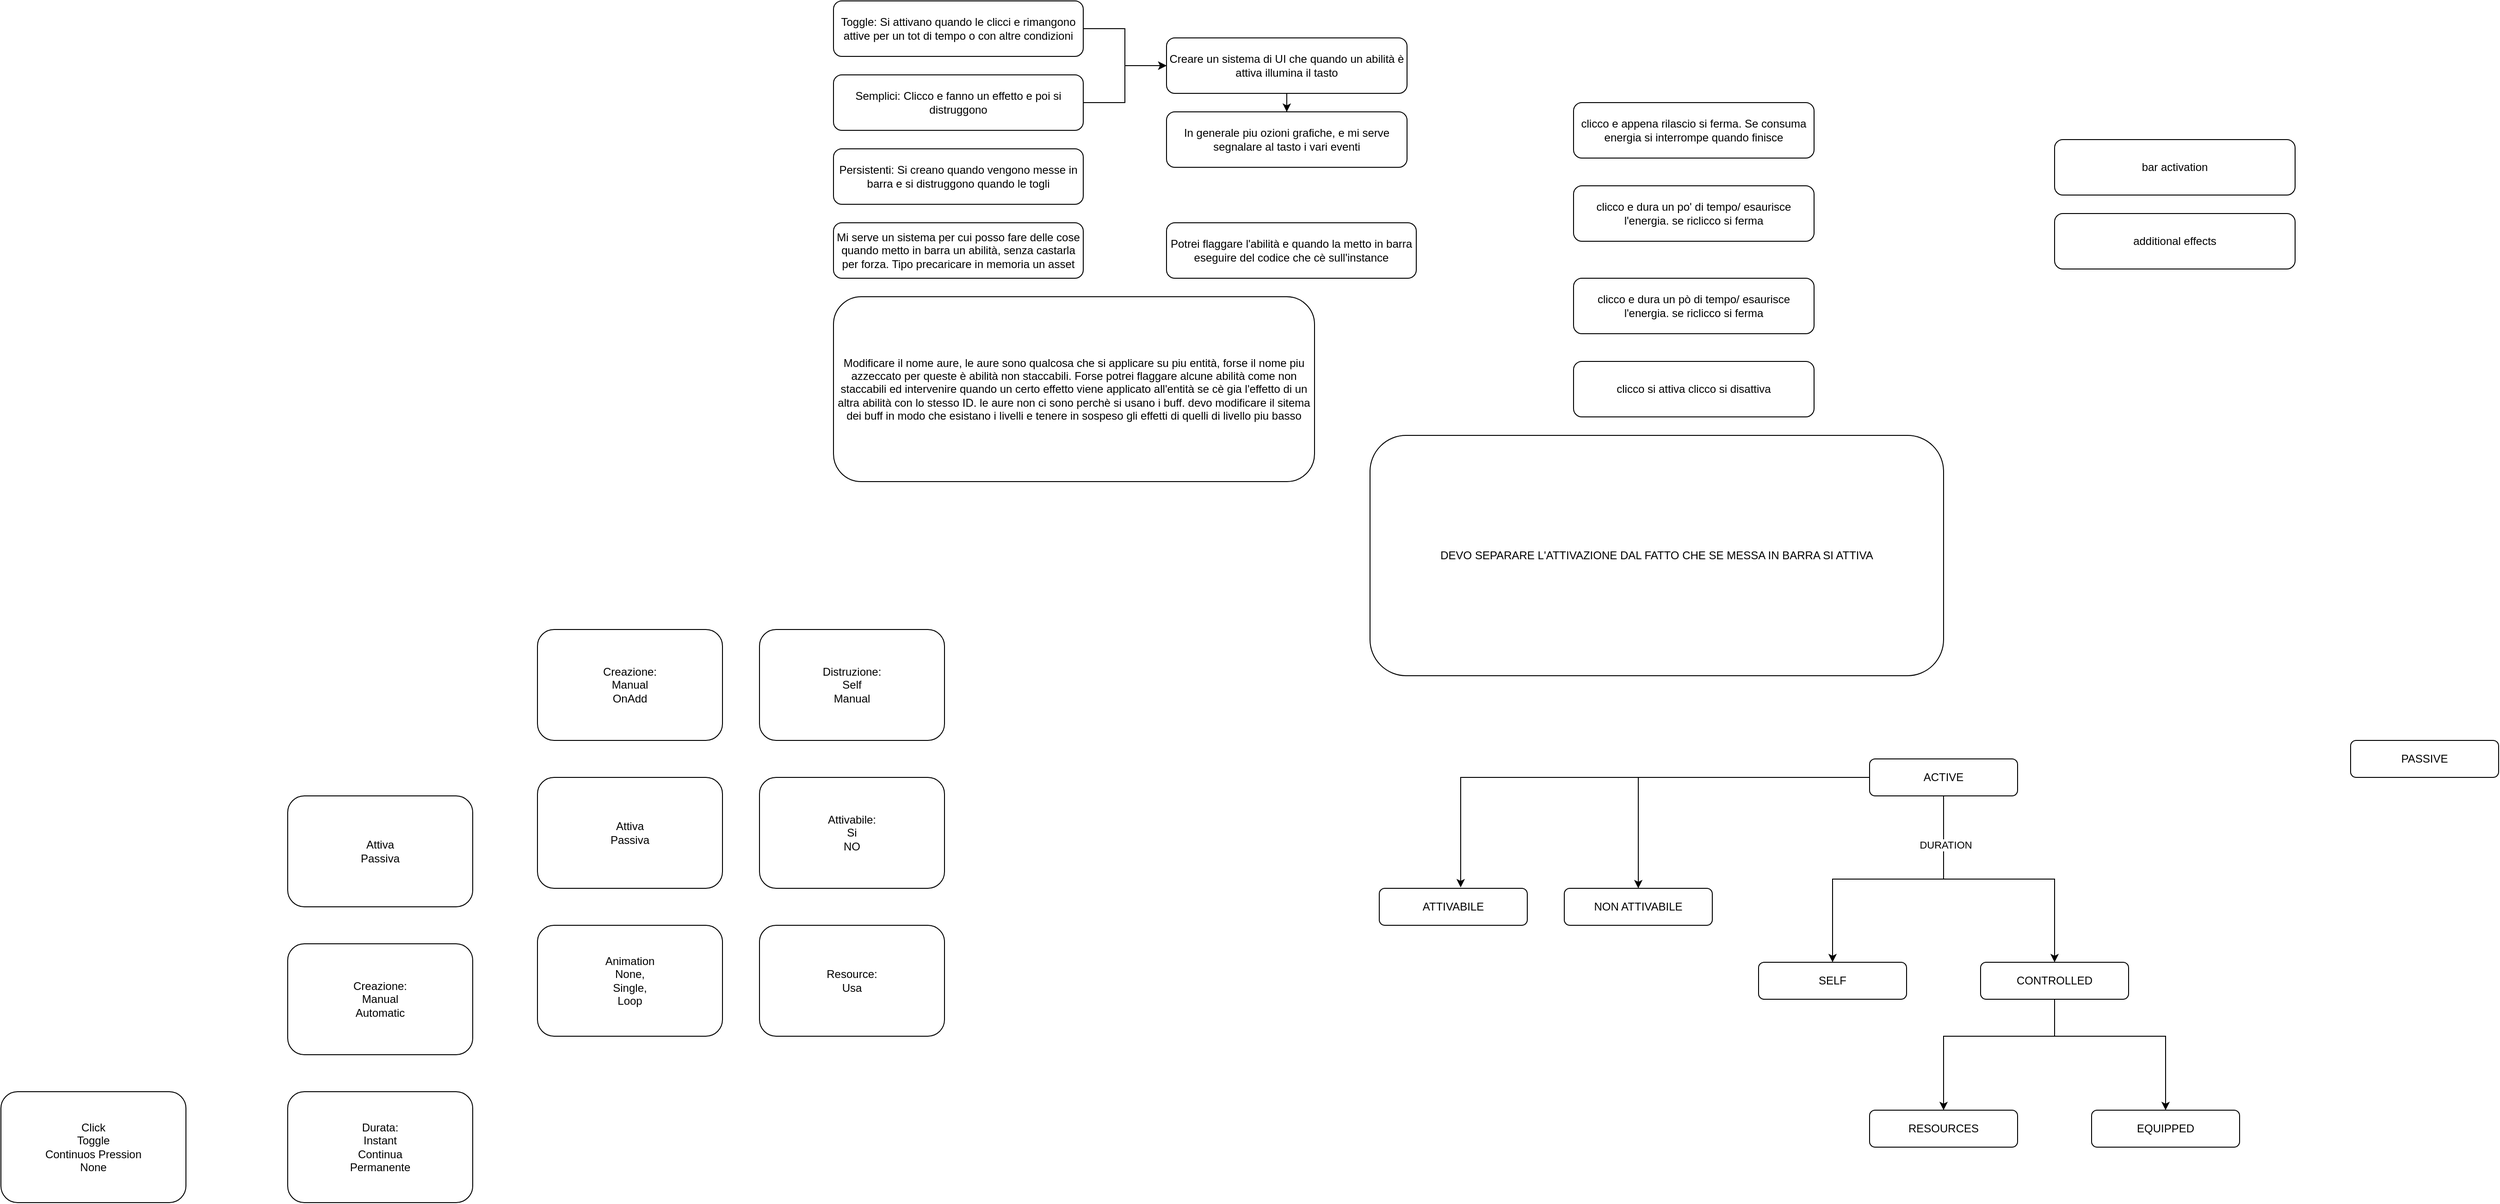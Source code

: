 <mxfile version="22.1.0" type="github">
  <diagram name="Pagina-1" id="E0xMtBlN9NAYeZpKMJQF">
    <mxGraphModel dx="6254" dy="1110" grid="1" gridSize="10" guides="1" tooltips="1" connect="1" arrows="1" fold="1" page="1" pageScale="1" pageWidth="3300" pageHeight="4681" math="0" shadow="0">
      <root>
        <mxCell id="0" />
        <mxCell id="1" parent="0" />
        <mxCell id="q0RYgWVlS3sF2ayHj2EA-7" style="edgeStyle=orthogonalEdgeStyle;rounded=0;orthogonalLoop=1;jettySize=auto;html=1;entryX=0;entryY=0.5;entryDx=0;entryDy=0;" parent="1" source="q0RYgWVlS3sF2ayHj2EA-1" target="q0RYgWVlS3sF2ayHj2EA-6" edge="1">
          <mxGeometry relative="1" as="geometry" />
        </mxCell>
        <mxCell id="q0RYgWVlS3sF2ayHj2EA-1" value="Semplici: Clicco e fanno un effetto e poi si distruggono" style="rounded=1;whiteSpace=wrap;html=1;" parent="1" vertex="1">
          <mxGeometry x="480" y="200" width="270" height="60" as="geometry" />
        </mxCell>
        <mxCell id="q0RYgWVlS3sF2ayHj2EA-2" value="Persistenti: Si creano quando vengono messe in barra e si distruggono quando le togli" style="rounded=1;whiteSpace=wrap;html=1;" parent="1" vertex="1">
          <mxGeometry x="480" y="280" width="270" height="60" as="geometry" />
        </mxCell>
        <mxCell id="q0RYgWVlS3sF2ayHj2EA-8" style="edgeStyle=orthogonalEdgeStyle;rounded=0;orthogonalLoop=1;jettySize=auto;html=1;entryX=0;entryY=0.5;entryDx=0;entryDy=0;" parent="1" source="q0RYgWVlS3sF2ayHj2EA-3" target="q0RYgWVlS3sF2ayHj2EA-6" edge="1">
          <mxGeometry relative="1" as="geometry" />
        </mxCell>
        <mxCell id="q0RYgWVlS3sF2ayHj2EA-3" value="Toggle: Si attivano quando le clicci e rimangono attive per un tot di tempo o con altre condizioni" style="rounded=1;whiteSpace=wrap;html=1;" parent="1" vertex="1">
          <mxGeometry x="480" y="120" width="270" height="60" as="geometry" />
        </mxCell>
        <mxCell id="q0RYgWVlS3sF2ayHj2EA-13" style="edgeStyle=orthogonalEdgeStyle;rounded=0;orthogonalLoop=1;jettySize=auto;html=1;entryX=0.5;entryY=0;entryDx=0;entryDy=0;" parent="1" source="q0RYgWVlS3sF2ayHj2EA-6" target="q0RYgWVlS3sF2ayHj2EA-11" edge="1">
          <mxGeometry relative="1" as="geometry" />
        </mxCell>
        <mxCell id="q0RYgWVlS3sF2ayHj2EA-6" value="Creare un sistema di UI che quando un abilità è attiva illumina il tasto" style="rounded=1;whiteSpace=wrap;html=1;" parent="1" vertex="1">
          <mxGeometry x="840" y="160" width="260" height="60" as="geometry" />
        </mxCell>
        <mxCell id="q0RYgWVlS3sF2ayHj2EA-9" value="Modificare il nome aure, le aure sono qualcosa che si applicare su piu entità, forse il nome piu azzeccato per queste è abilità non staccabili. Forse potrei flaggare alcune abilità come non staccabili ed intervenire quando un certo effetto viene applicato all&#39;entità se cè gia l&#39;effetto di un altra abilità con lo stesso ID. le aure non ci sono perchè si usano i buff. devo modificare il sitema dei buff in modo che esistano i livelli e tenere in sospeso gli effetti di quelli di livello piu basso" style="rounded=1;whiteSpace=wrap;html=1;" parent="1" vertex="1">
          <mxGeometry x="480" y="440" width="520" height="200" as="geometry" />
        </mxCell>
        <mxCell id="q0RYgWVlS3sF2ayHj2EA-10" value="Mi serve un sistema per cui posso fare delle cose quando metto in barra un abilità, senza castarla per forza. Tipo precaricare in memoria un asset" style="rounded=1;whiteSpace=wrap;html=1;" parent="1" vertex="1">
          <mxGeometry x="480" y="360" width="270" height="60" as="geometry" />
        </mxCell>
        <mxCell id="q0RYgWVlS3sF2ayHj2EA-11" value="In generale piu ozioni grafiche, e mi serve segnalare al tasto i vari eventi" style="rounded=1;whiteSpace=wrap;html=1;" parent="1" vertex="1">
          <mxGeometry x="840" y="240" width="260" height="60" as="geometry" />
        </mxCell>
        <mxCell id="q0RYgWVlS3sF2ayHj2EA-14" value="Potrei flaggare l&#39;abilità e quando la metto in barra eseguire del codice che cè sull&#39;instance" style="rounded=1;whiteSpace=wrap;html=1;" parent="1" vertex="1">
          <mxGeometry x="840" y="360" width="270" height="60" as="geometry" />
        </mxCell>
        <mxCell id="c5mWOpyMaog_NobVpsDX-1" value="clicco e appena rilascio si ferma. Se consuma energia si interrompe quando finisce" style="rounded=1;whiteSpace=wrap;html=1;" parent="1" vertex="1">
          <mxGeometry x="1280" y="230" width="260" height="60" as="geometry" />
        </mxCell>
        <mxCell id="c5mWOpyMaog_NobVpsDX-2" value="clicco e dura un po&#39; di tempo/ esaurisce l&#39;energia. se riclicco si ferma" style="rounded=1;whiteSpace=wrap;html=1;" parent="1" vertex="1">
          <mxGeometry x="1280" y="320" width="260" height="60" as="geometry" />
        </mxCell>
        <mxCell id="c5mWOpyMaog_NobVpsDX-3" value="clicco e dura un pò di tempo/ esaurisce l&#39;energia. se riclicco si ferma" style="rounded=1;whiteSpace=wrap;html=1;" parent="1" vertex="1">
          <mxGeometry x="1280" y="420" width="260" height="60" as="geometry" />
        </mxCell>
        <mxCell id="c5mWOpyMaog_NobVpsDX-4" value="clicco si attiva clicco si disattiva" style="rounded=1;whiteSpace=wrap;html=1;" parent="1" vertex="1">
          <mxGeometry x="1280" y="510" width="260" height="60" as="geometry" />
        </mxCell>
        <mxCell id="c5mWOpyMaog_NobVpsDX-5" value="DEVO SEPARARE L&#39;ATTIVAZIONE DAL FATTO CHE SE MESSA IN BARRA SI ATTIVA" style="rounded=1;whiteSpace=wrap;html=1;" parent="1" vertex="1">
          <mxGeometry x="1060" y="590" width="620" height="260" as="geometry" />
        </mxCell>
        <mxCell id="c5mWOpyMaog_NobVpsDX-6" value="bar activation" style="rounded=1;whiteSpace=wrap;html=1;" parent="1" vertex="1">
          <mxGeometry x="1800" y="270" width="260" height="60" as="geometry" />
        </mxCell>
        <mxCell id="c5mWOpyMaog_NobVpsDX-7" value="additional effects" style="rounded=1;whiteSpace=wrap;html=1;" parent="1" vertex="1">
          <mxGeometry x="1800" y="350" width="260" height="60" as="geometry" />
        </mxCell>
        <mxCell id="nA7UWtOTdye0MC2vxn6r-1" value="Attiva&lt;br&gt;Passiva" style="rounded=1;whiteSpace=wrap;html=1;" vertex="1" parent="1">
          <mxGeometry x="-110" y="980" width="200" height="120" as="geometry" />
        </mxCell>
        <mxCell id="nA7UWtOTdye0MC2vxn6r-2" value="Creazione:&lt;br&gt;Manual&lt;br&gt;Automatic" style="rounded=1;whiteSpace=wrap;html=1;" vertex="1" parent="1">
          <mxGeometry x="-110" y="1140" width="200" height="120" as="geometry" />
        </mxCell>
        <mxCell id="nA7UWtOTdye0MC2vxn6r-3" value="Durata:&lt;br&gt;Instant&lt;br&gt;Continua&lt;br&gt;Permanente" style="rounded=1;whiteSpace=wrap;html=1;" vertex="1" parent="1">
          <mxGeometry x="-110" y="1300" width="200" height="120" as="geometry" />
        </mxCell>
        <mxCell id="nA7UWtOTdye0MC2vxn6r-4" value="Click&lt;br&gt;Toggle&lt;br&gt;Continuos Pression&lt;br&gt;None" style="rounded=1;whiteSpace=wrap;html=1;" vertex="1" parent="1">
          <mxGeometry x="-420" y="1300" width="200" height="120" as="geometry" />
        </mxCell>
        <mxCell id="nA7UWtOTdye0MC2vxn6r-6" value="Distruzione:&lt;br&gt;Self&lt;br&gt;Manual" style="rounded=1;whiteSpace=wrap;html=1;" vertex="1" parent="1">
          <mxGeometry x="400" y="800" width="200" height="120" as="geometry" />
        </mxCell>
        <mxCell id="nA7UWtOTdye0MC2vxn6r-7" value="Creazione:&lt;br&gt;Manual&lt;br&gt;OnAdd" style="rounded=1;whiteSpace=wrap;html=1;" vertex="1" parent="1">
          <mxGeometry x="160" y="800" width="200" height="120" as="geometry" />
        </mxCell>
        <mxCell id="nA7UWtOTdye0MC2vxn6r-8" value="Resource:&lt;br&gt;Usa" style="rounded=1;whiteSpace=wrap;html=1;" vertex="1" parent="1">
          <mxGeometry x="400" y="1120" width="200" height="120" as="geometry" />
        </mxCell>
        <mxCell id="nA7UWtOTdye0MC2vxn6r-9" value="Attiva&lt;br&gt;Passiva" style="rounded=1;whiteSpace=wrap;html=1;" vertex="1" parent="1">
          <mxGeometry x="160" y="960" width="200" height="120" as="geometry" />
        </mxCell>
        <mxCell id="nA7UWtOTdye0MC2vxn6r-15" style="edgeStyle=orthogonalEdgeStyle;rounded=0;orthogonalLoop=1;jettySize=auto;html=1;entryX=0.5;entryY=0;entryDx=0;entryDy=0;" edge="1" parent="1" source="nA7UWtOTdye0MC2vxn6r-10" target="nA7UWtOTdye0MC2vxn6r-13">
          <mxGeometry relative="1" as="geometry" />
        </mxCell>
        <mxCell id="nA7UWtOTdye0MC2vxn6r-16" style="edgeStyle=orthogonalEdgeStyle;rounded=0;orthogonalLoop=1;jettySize=auto;html=1;entryX=0.5;entryY=0;entryDx=0;entryDy=0;" edge="1" parent="1" source="nA7UWtOTdye0MC2vxn6r-10" target="nA7UWtOTdye0MC2vxn6r-14">
          <mxGeometry relative="1" as="geometry" />
        </mxCell>
        <mxCell id="nA7UWtOTdye0MC2vxn6r-23" value="DURATION" style="edgeLabel;html=1;align=center;verticalAlign=middle;resizable=0;points=[];" vertex="1" connectable="0" parent="nA7UWtOTdye0MC2vxn6r-16">
          <mxGeometry x="-0.647" y="2" relative="1" as="geometry">
            <mxPoint as="offset" />
          </mxGeometry>
        </mxCell>
        <mxCell id="nA7UWtOTdye0MC2vxn6r-27" style="edgeStyle=orthogonalEdgeStyle;rounded=0;orthogonalLoop=1;jettySize=auto;html=1;entryX=0.5;entryY=0;entryDx=0;entryDy=0;" edge="1" parent="1" source="nA7UWtOTdye0MC2vxn6r-10" target="nA7UWtOTdye0MC2vxn6r-25">
          <mxGeometry relative="1" as="geometry" />
        </mxCell>
        <mxCell id="nA7UWtOTdye0MC2vxn6r-10" value="ACTIVE" style="rounded=1;whiteSpace=wrap;html=1;" vertex="1" parent="1">
          <mxGeometry x="1600" y="940" width="160" height="40" as="geometry" />
        </mxCell>
        <mxCell id="nA7UWtOTdye0MC2vxn6r-11" value="PASSIVE" style="rounded=1;whiteSpace=wrap;html=1;" vertex="1" parent="1">
          <mxGeometry x="2120" y="920" width="160" height="40" as="geometry" />
        </mxCell>
        <mxCell id="nA7UWtOTdye0MC2vxn6r-13" value="SELF" style="rounded=1;whiteSpace=wrap;html=1;" vertex="1" parent="1">
          <mxGeometry x="1480" y="1160" width="160" height="40" as="geometry" />
        </mxCell>
        <mxCell id="nA7UWtOTdye0MC2vxn6r-20" style="edgeStyle=orthogonalEdgeStyle;rounded=0;orthogonalLoop=1;jettySize=auto;html=1;" edge="1" parent="1" source="nA7UWtOTdye0MC2vxn6r-14" target="nA7UWtOTdye0MC2vxn6r-19">
          <mxGeometry relative="1" as="geometry">
            <Array as="points">
              <mxPoint x="1800" y="1240" />
              <mxPoint x="1920" y="1240" />
            </Array>
          </mxGeometry>
        </mxCell>
        <mxCell id="nA7UWtOTdye0MC2vxn6r-21" style="edgeStyle=orthogonalEdgeStyle;rounded=0;orthogonalLoop=1;jettySize=auto;html=1;" edge="1" parent="1" source="nA7UWtOTdye0MC2vxn6r-14" target="nA7UWtOTdye0MC2vxn6r-18">
          <mxGeometry relative="1" as="geometry">
            <Array as="points">
              <mxPoint x="1800" y="1240" />
              <mxPoint x="1680" y="1240" />
            </Array>
          </mxGeometry>
        </mxCell>
        <mxCell id="nA7UWtOTdye0MC2vxn6r-14" value="CONTROLLED&lt;br&gt;" style="rounded=1;whiteSpace=wrap;html=1;" vertex="1" parent="1">
          <mxGeometry x="1720" y="1160" width="160" height="40" as="geometry" />
        </mxCell>
        <mxCell id="nA7UWtOTdye0MC2vxn6r-18" value="RESOURCES" style="rounded=1;whiteSpace=wrap;html=1;" vertex="1" parent="1">
          <mxGeometry x="1600" y="1320" width="160" height="40" as="geometry" />
        </mxCell>
        <mxCell id="nA7UWtOTdye0MC2vxn6r-19" value="EQUIPPED" style="rounded=1;whiteSpace=wrap;html=1;" vertex="1" parent="1">
          <mxGeometry x="1840" y="1320" width="160" height="40" as="geometry" />
        </mxCell>
        <mxCell id="nA7UWtOTdye0MC2vxn6r-24" value="ATTIVABILE" style="rounded=1;whiteSpace=wrap;html=1;" vertex="1" parent="1">
          <mxGeometry x="1070" y="1080" width="160" height="40" as="geometry" />
        </mxCell>
        <mxCell id="nA7UWtOTdye0MC2vxn6r-25" value="NON ATTIVABILE" style="rounded=1;whiteSpace=wrap;html=1;" vertex="1" parent="1">
          <mxGeometry x="1270" y="1080" width="160" height="40" as="geometry" />
        </mxCell>
        <mxCell id="nA7UWtOTdye0MC2vxn6r-26" style="edgeStyle=orthogonalEdgeStyle;rounded=0;orthogonalLoop=1;jettySize=auto;html=1;entryX=0.55;entryY=-0.025;entryDx=0;entryDy=0;entryPerimeter=0;" edge="1" parent="1" source="nA7UWtOTdye0MC2vxn6r-10" target="nA7UWtOTdye0MC2vxn6r-24">
          <mxGeometry relative="1" as="geometry">
            <Array as="points">
              <mxPoint x="1158" y="960" />
            </Array>
          </mxGeometry>
        </mxCell>
        <mxCell id="nA7UWtOTdye0MC2vxn6r-31" value="Attivabile:&lt;br&gt;Si&lt;br&gt;NO" style="rounded=1;whiteSpace=wrap;html=1;" vertex="1" parent="1">
          <mxGeometry x="400" y="960" width="200" height="120" as="geometry" />
        </mxCell>
        <mxCell id="nA7UWtOTdye0MC2vxn6r-32" value="Animation&lt;br&gt;None,&lt;br&gt;Single,&lt;br&gt;Loop" style="rounded=1;whiteSpace=wrap;html=1;" vertex="1" parent="1">
          <mxGeometry x="160" y="1120" width="200" height="120" as="geometry" />
        </mxCell>
      </root>
    </mxGraphModel>
  </diagram>
</mxfile>
